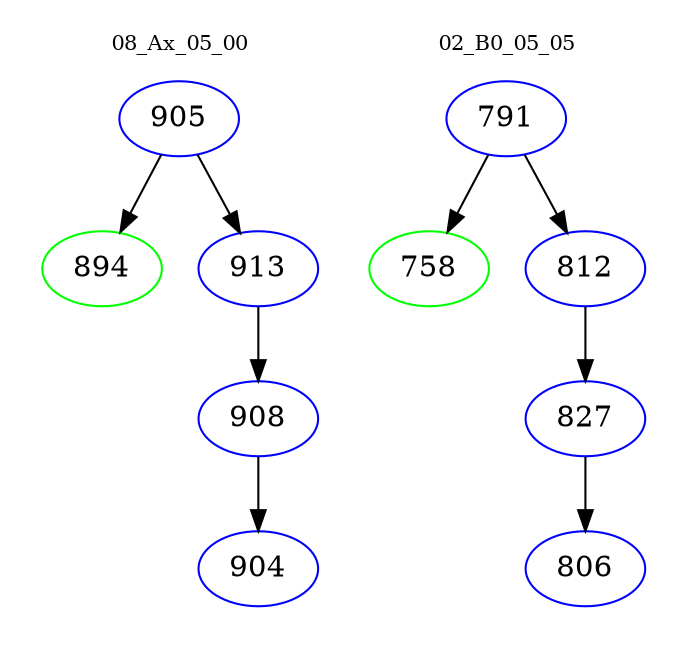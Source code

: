 digraph{
subgraph cluster_0 {
color = white
label = "08_Ax_05_00";
fontsize=10;
T0_905 [label="905", color="blue"]
T0_905 -> T0_894 [color="black"]
T0_894 [label="894", color="green"]
T0_905 -> T0_913 [color="black"]
T0_913 [label="913", color="blue"]
T0_913 -> T0_908 [color="black"]
T0_908 [label="908", color="blue"]
T0_908 -> T0_904 [color="black"]
T0_904 [label="904", color="blue"]
}
subgraph cluster_1 {
color = white
label = "02_B0_05_05";
fontsize=10;
T1_791 [label="791", color="blue"]
T1_791 -> T1_758 [color="black"]
T1_758 [label="758", color="green"]
T1_791 -> T1_812 [color="black"]
T1_812 [label="812", color="blue"]
T1_812 -> T1_827 [color="black"]
T1_827 [label="827", color="blue"]
T1_827 -> T1_806 [color="black"]
T1_806 [label="806", color="blue"]
}
}
